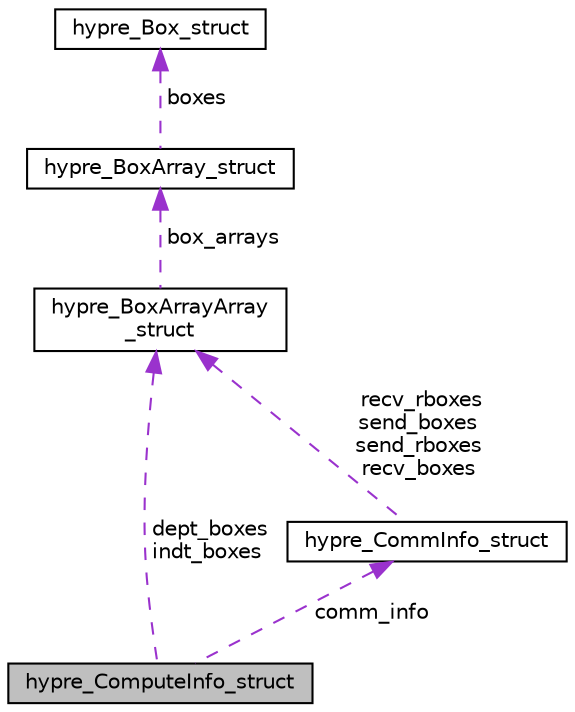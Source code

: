 digraph "hypre_ComputeInfo_struct"
{
 // LATEX_PDF_SIZE
  edge [fontname="Helvetica",fontsize="10",labelfontname="Helvetica",labelfontsize="10"];
  node [fontname="Helvetica",fontsize="10",shape=record];
  Node1 [label="hypre_ComputeInfo_struct",height=0.2,width=0.4,color="black", fillcolor="grey75", style="filled", fontcolor="black",tooltip=" "];
  Node2 -> Node1 [dir="back",color="darkorchid3",fontsize="10",style="dashed",label=" dept_boxes\nindt_boxes" ,fontname="Helvetica"];
  Node2 [label="hypre_BoxArrayArray\l_struct",height=0.2,width=0.4,color="black", fillcolor="white", style="filled",URL="$structhypre___box_array_array__struct.html",tooltip=" "];
  Node3 -> Node2 [dir="back",color="darkorchid3",fontsize="10",style="dashed",label=" box_arrays" ,fontname="Helvetica"];
  Node3 [label="hypre_BoxArray_struct",height=0.2,width=0.4,color="black", fillcolor="white", style="filled",URL="$structhypre___box_array__struct.html",tooltip=" "];
  Node4 -> Node3 [dir="back",color="darkorchid3",fontsize="10",style="dashed",label=" boxes" ,fontname="Helvetica"];
  Node4 [label="hypre_Box_struct",height=0.2,width=0.4,color="black", fillcolor="white", style="filled",URL="$structhypre___box__struct.html",tooltip=" "];
  Node5 -> Node1 [dir="back",color="darkorchid3",fontsize="10",style="dashed",label=" comm_info" ,fontname="Helvetica"];
  Node5 [label="hypre_CommInfo_struct",height=0.2,width=0.4,color="black", fillcolor="white", style="filled",URL="$structhypre___comm_info__struct.html",tooltip=" "];
  Node2 -> Node5 [dir="back",color="darkorchid3",fontsize="10",style="dashed",label=" recv_rboxes\nsend_boxes\nsend_rboxes\nrecv_boxes" ,fontname="Helvetica"];
}
